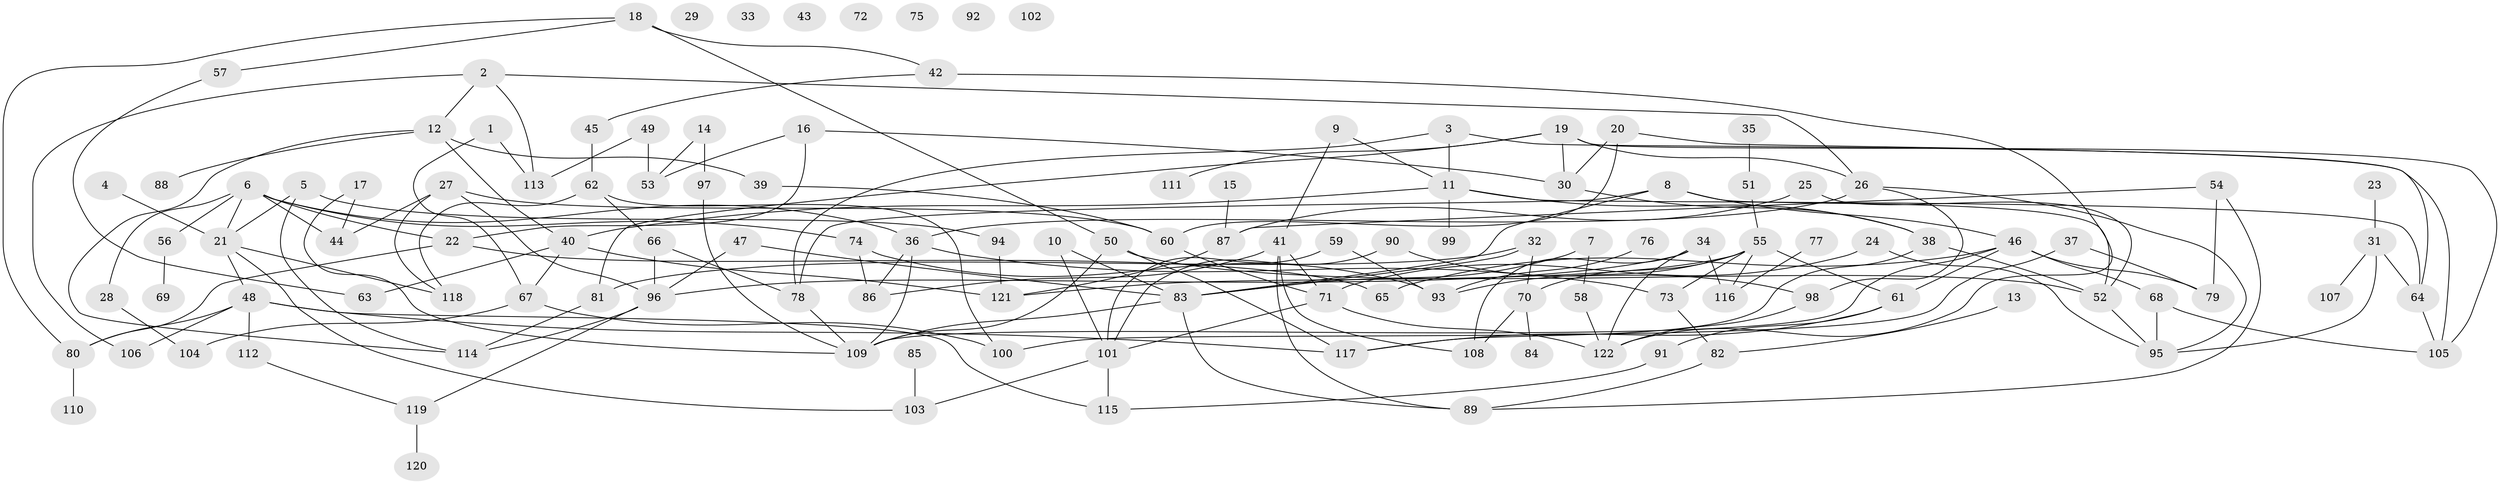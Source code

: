 // Generated by graph-tools (version 1.1) at 2025/25/03/09/25 03:25:19]
// undirected, 122 vertices, 182 edges
graph export_dot {
graph [start="1"]
  node [color=gray90,style=filled];
  1;
  2;
  3;
  4;
  5;
  6;
  7;
  8;
  9;
  10;
  11;
  12;
  13;
  14;
  15;
  16;
  17;
  18;
  19;
  20;
  21;
  22;
  23;
  24;
  25;
  26;
  27;
  28;
  29;
  30;
  31;
  32;
  33;
  34;
  35;
  36;
  37;
  38;
  39;
  40;
  41;
  42;
  43;
  44;
  45;
  46;
  47;
  48;
  49;
  50;
  51;
  52;
  53;
  54;
  55;
  56;
  57;
  58;
  59;
  60;
  61;
  62;
  63;
  64;
  65;
  66;
  67;
  68;
  69;
  70;
  71;
  72;
  73;
  74;
  75;
  76;
  77;
  78;
  79;
  80;
  81;
  82;
  83;
  84;
  85;
  86;
  87;
  88;
  89;
  90;
  91;
  92;
  93;
  94;
  95;
  96;
  97;
  98;
  99;
  100;
  101;
  102;
  103;
  104;
  105;
  106;
  107;
  108;
  109;
  110;
  111;
  112;
  113;
  114;
  115;
  116;
  117;
  118;
  119;
  120;
  121;
  122;
  1 -- 67;
  1 -- 113;
  2 -- 12;
  2 -- 26;
  2 -- 106;
  2 -- 113;
  3 -- 11;
  3 -- 78;
  3 -- 105;
  4 -- 21;
  5 -- 21;
  5 -- 94;
  5 -- 114;
  6 -- 21;
  6 -- 22;
  6 -- 28;
  6 -- 36;
  6 -- 44;
  6 -- 56;
  6 -- 74;
  7 -- 58;
  7 -- 83;
  8 -- 46;
  8 -- 52;
  8 -- 78;
  8 -- 83;
  9 -- 11;
  9 -- 41;
  10 -- 83;
  10 -- 101;
  11 -- 38;
  11 -- 40;
  11 -- 64;
  11 -- 99;
  12 -- 39;
  12 -- 40;
  12 -- 88;
  12 -- 114;
  13 -- 82;
  14 -- 53;
  14 -- 97;
  15 -- 87;
  16 -- 22;
  16 -- 30;
  16 -- 53;
  17 -- 44;
  17 -- 109;
  18 -- 42;
  18 -- 50;
  18 -- 57;
  18 -- 80;
  19 -- 26;
  19 -- 30;
  19 -- 81;
  19 -- 105;
  19 -- 111;
  20 -- 30;
  20 -- 60;
  20 -- 64;
  21 -- 48;
  21 -- 103;
  21 -- 118;
  22 -- 65;
  22 -- 80;
  23 -- 31;
  24 -- 71;
  24 -- 95;
  25 -- 52;
  25 -- 87;
  26 -- 36;
  26 -- 95;
  26 -- 98;
  27 -- 44;
  27 -- 60;
  27 -- 96;
  27 -- 118;
  28 -- 104;
  30 -- 38;
  31 -- 64;
  31 -- 95;
  31 -- 107;
  32 -- 70;
  32 -- 81;
  32 -- 83;
  34 -- 96;
  34 -- 108;
  34 -- 116;
  34 -- 122;
  35 -- 51;
  36 -- 73;
  36 -- 86;
  36 -- 109;
  37 -- 79;
  37 -- 100;
  38 -- 52;
  38 -- 117;
  39 -- 60;
  40 -- 63;
  40 -- 67;
  40 -- 121;
  41 -- 71;
  41 -- 86;
  41 -- 89;
  41 -- 108;
  42 -- 45;
  42 -- 122;
  45 -- 62;
  46 -- 61;
  46 -- 65;
  46 -- 68;
  46 -- 79;
  46 -- 109;
  47 -- 83;
  47 -- 96;
  48 -- 80;
  48 -- 106;
  48 -- 112;
  48 -- 115;
  48 -- 117;
  49 -- 53;
  49 -- 113;
  50 -- 52;
  50 -- 109;
  50 -- 117;
  51 -- 55;
  52 -- 95;
  54 -- 79;
  54 -- 87;
  54 -- 89;
  55 -- 61;
  55 -- 70;
  55 -- 73;
  55 -- 93;
  55 -- 116;
  55 -- 121;
  56 -- 69;
  57 -- 63;
  58 -- 122;
  59 -- 93;
  59 -- 101;
  60 -- 71;
  61 -- 91;
  61 -- 117;
  62 -- 66;
  62 -- 100;
  62 -- 118;
  64 -- 105;
  66 -- 78;
  66 -- 96;
  67 -- 100;
  67 -- 104;
  68 -- 95;
  68 -- 105;
  70 -- 84;
  70 -- 108;
  71 -- 101;
  71 -- 122;
  73 -- 82;
  74 -- 86;
  74 -- 93;
  76 -- 93;
  77 -- 116;
  78 -- 109;
  80 -- 110;
  81 -- 114;
  82 -- 89;
  83 -- 89;
  83 -- 109;
  85 -- 103;
  87 -- 121;
  90 -- 98;
  90 -- 101;
  91 -- 115;
  94 -- 121;
  96 -- 114;
  96 -- 119;
  97 -- 109;
  98 -- 122;
  101 -- 103;
  101 -- 115;
  112 -- 119;
  119 -- 120;
}
